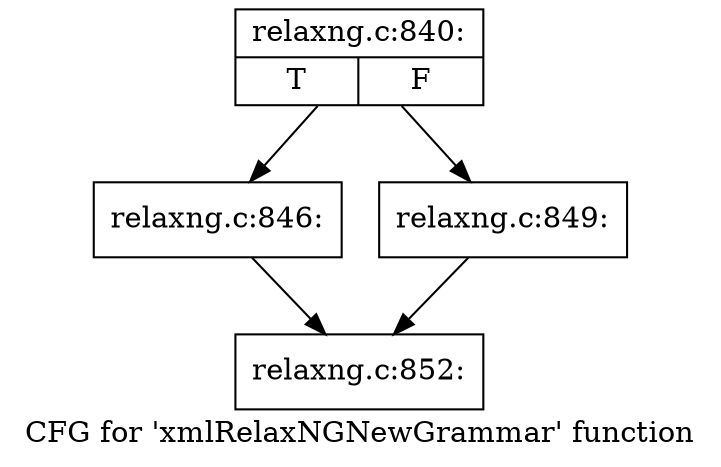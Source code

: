 digraph "CFG for 'xmlRelaxNGNewGrammar' function" {
	label="CFG for 'xmlRelaxNGNewGrammar' function";

	Node0x555e9c382690 [shape=record,label="{relaxng.c:840:|{<s0>T|<s1>F}}"];
	Node0x555e9c382690 -> Node0x555e9c383870;
	Node0x555e9c382690 -> Node0x555e9c3838c0;
	Node0x555e9c383870 [shape=record,label="{relaxng.c:846:}"];
	Node0x555e9c383870 -> Node0x555e9c3826e0;
	Node0x555e9c3838c0 [shape=record,label="{relaxng.c:849:}"];
	Node0x555e9c3838c0 -> Node0x555e9c3826e0;
	Node0x555e9c3826e0 [shape=record,label="{relaxng.c:852:}"];
}
